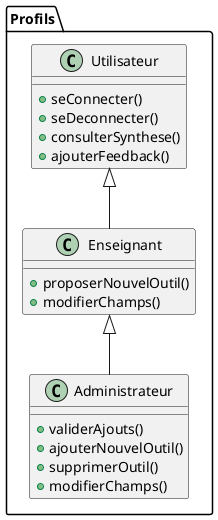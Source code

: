 @startuml

!define ADMINISTRATEUR "Administrateur"
!define ENSEIGNANT "Enseignant"
!define UTILISATEUR "Utilisateur"

package "Profils" {
  class Utilisateur {
    + seConnecter()
    + seDeconnecter()
    + consulterSynthese()
    + ajouterFeedback()
  }

  class Enseignant {
    + proposerNouvelOutil()
    + modifierChamps()
  }

  class Administrateur {
    + validerAjouts()
    + ajouterNouvelOutil()
    + supprimerOutil()
    + modifierChamps()
  }
}

Utilisateur <|-- Enseignant
Enseignant <|-- Administrateur

@enduml
